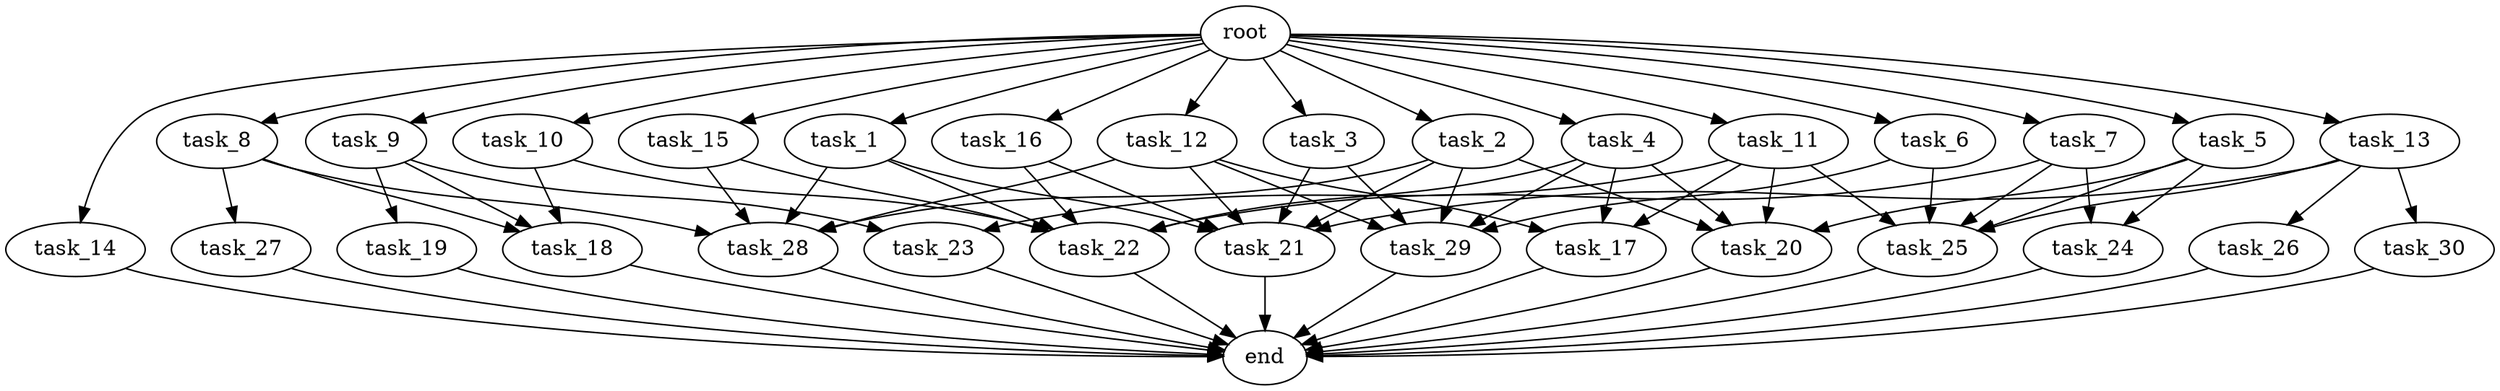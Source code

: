 digraph G {
  root [size="0.000000e+00"];
  task_1 [size="9.378487e+10"];
  task_2 [size="6.961445e+10"];
  task_3 [size="1.353931e+10"];
  task_4 [size="4.136179e+10"];
  task_5 [size="4.509408e+10"];
  task_6 [size="1.789607e+10"];
  task_7 [size="5.903564e+10"];
  task_8 [size="7.126631e+10"];
  task_9 [size="2.020118e+10"];
  task_10 [size="4.547377e+10"];
  task_11 [size="2.501573e+10"];
  task_12 [size="6.917483e+10"];
  task_13 [size="9.071717e+10"];
  task_14 [size="7.965066e+10"];
  task_15 [size="7.184029e+10"];
  task_16 [size="1.236319e+10"];
  task_17 [size="1.142535e+10"];
  task_18 [size="4.494535e+10"];
  task_19 [size="3.630071e+10"];
  task_20 [size="5.238649e+10"];
  task_21 [size="3.841490e+10"];
  task_22 [size="7.910875e+10"];
  task_23 [size="5.117153e+10"];
  task_24 [size="9.497589e+10"];
  task_25 [size="3.787408e+10"];
  task_26 [size="3.806689e+10"];
  task_27 [size="7.682835e+10"];
  task_28 [size="9.122616e+10"];
  task_29 [size="5.655350e+10"];
  task_30 [size="6.595644e+10"];
  end [size="0.000000e+00"];

  root -> task_1 [size="1.000000e-12"];
  root -> task_2 [size="1.000000e-12"];
  root -> task_3 [size="1.000000e-12"];
  root -> task_4 [size="1.000000e-12"];
  root -> task_5 [size="1.000000e-12"];
  root -> task_6 [size="1.000000e-12"];
  root -> task_7 [size="1.000000e-12"];
  root -> task_8 [size="1.000000e-12"];
  root -> task_9 [size="1.000000e-12"];
  root -> task_10 [size="1.000000e-12"];
  root -> task_11 [size="1.000000e-12"];
  root -> task_12 [size="1.000000e-12"];
  root -> task_13 [size="1.000000e-12"];
  root -> task_14 [size="1.000000e-12"];
  root -> task_15 [size="1.000000e-12"];
  root -> task_16 [size="1.000000e-12"];
  task_1 -> task_21 [size="6.402483e+07"];
  task_1 -> task_22 [size="1.318479e+08"];
  task_1 -> task_28 [size="1.824523e+08"];
  task_2 -> task_20 [size="1.309662e+08"];
  task_2 -> task_21 [size="6.402483e+07"];
  task_2 -> task_28 [size="1.824523e+08"];
  task_2 -> task_29 [size="1.131070e+08"];
  task_3 -> task_21 [size="6.402483e+07"];
  task_3 -> task_29 [size="1.131070e+08"];
  task_4 -> task_17 [size="3.808451e+07"];
  task_4 -> task_20 [size="1.309662e+08"];
  task_4 -> task_22 [size="1.318479e+08"];
  task_4 -> task_29 [size="1.131070e+08"];
  task_5 -> task_20 [size="1.309662e+08"];
  task_5 -> task_24 [size="4.748795e+08"];
  task_5 -> task_25 [size="7.574815e+07"];
  task_6 -> task_25 [size="7.574815e+07"];
  task_6 -> task_29 [size="1.131070e+08"];
  task_7 -> task_22 [size="1.318479e+08"];
  task_7 -> task_24 [size="4.748795e+08"];
  task_7 -> task_25 [size="7.574815e+07"];
  task_8 -> task_18 [size="1.498178e+08"];
  task_8 -> task_27 [size="7.682835e+08"];
  task_8 -> task_28 [size="1.824523e+08"];
  task_9 -> task_18 [size="1.498178e+08"];
  task_9 -> task_19 [size="3.630071e+08"];
  task_9 -> task_23 [size="2.558576e+08"];
  task_10 -> task_18 [size="1.498178e+08"];
  task_10 -> task_22 [size="1.318479e+08"];
  task_11 -> task_17 [size="3.808451e+07"];
  task_11 -> task_20 [size="1.309662e+08"];
  task_11 -> task_23 [size="2.558576e+08"];
  task_11 -> task_25 [size="7.574815e+07"];
  task_12 -> task_17 [size="3.808451e+07"];
  task_12 -> task_21 [size="6.402483e+07"];
  task_12 -> task_28 [size="1.824523e+08"];
  task_12 -> task_29 [size="1.131070e+08"];
  task_13 -> task_21 [size="6.402483e+07"];
  task_13 -> task_25 [size="7.574815e+07"];
  task_13 -> task_26 [size="3.806689e+08"];
  task_13 -> task_30 [size="6.595644e+08"];
  task_14 -> end [size="1.000000e-12"];
  task_15 -> task_22 [size="1.318479e+08"];
  task_15 -> task_28 [size="1.824523e+08"];
  task_16 -> task_21 [size="6.402483e+07"];
  task_16 -> task_22 [size="1.318479e+08"];
  task_17 -> end [size="1.000000e-12"];
  task_18 -> end [size="1.000000e-12"];
  task_19 -> end [size="1.000000e-12"];
  task_20 -> end [size="1.000000e-12"];
  task_21 -> end [size="1.000000e-12"];
  task_22 -> end [size="1.000000e-12"];
  task_23 -> end [size="1.000000e-12"];
  task_24 -> end [size="1.000000e-12"];
  task_25 -> end [size="1.000000e-12"];
  task_26 -> end [size="1.000000e-12"];
  task_27 -> end [size="1.000000e-12"];
  task_28 -> end [size="1.000000e-12"];
  task_29 -> end [size="1.000000e-12"];
  task_30 -> end [size="1.000000e-12"];
}
